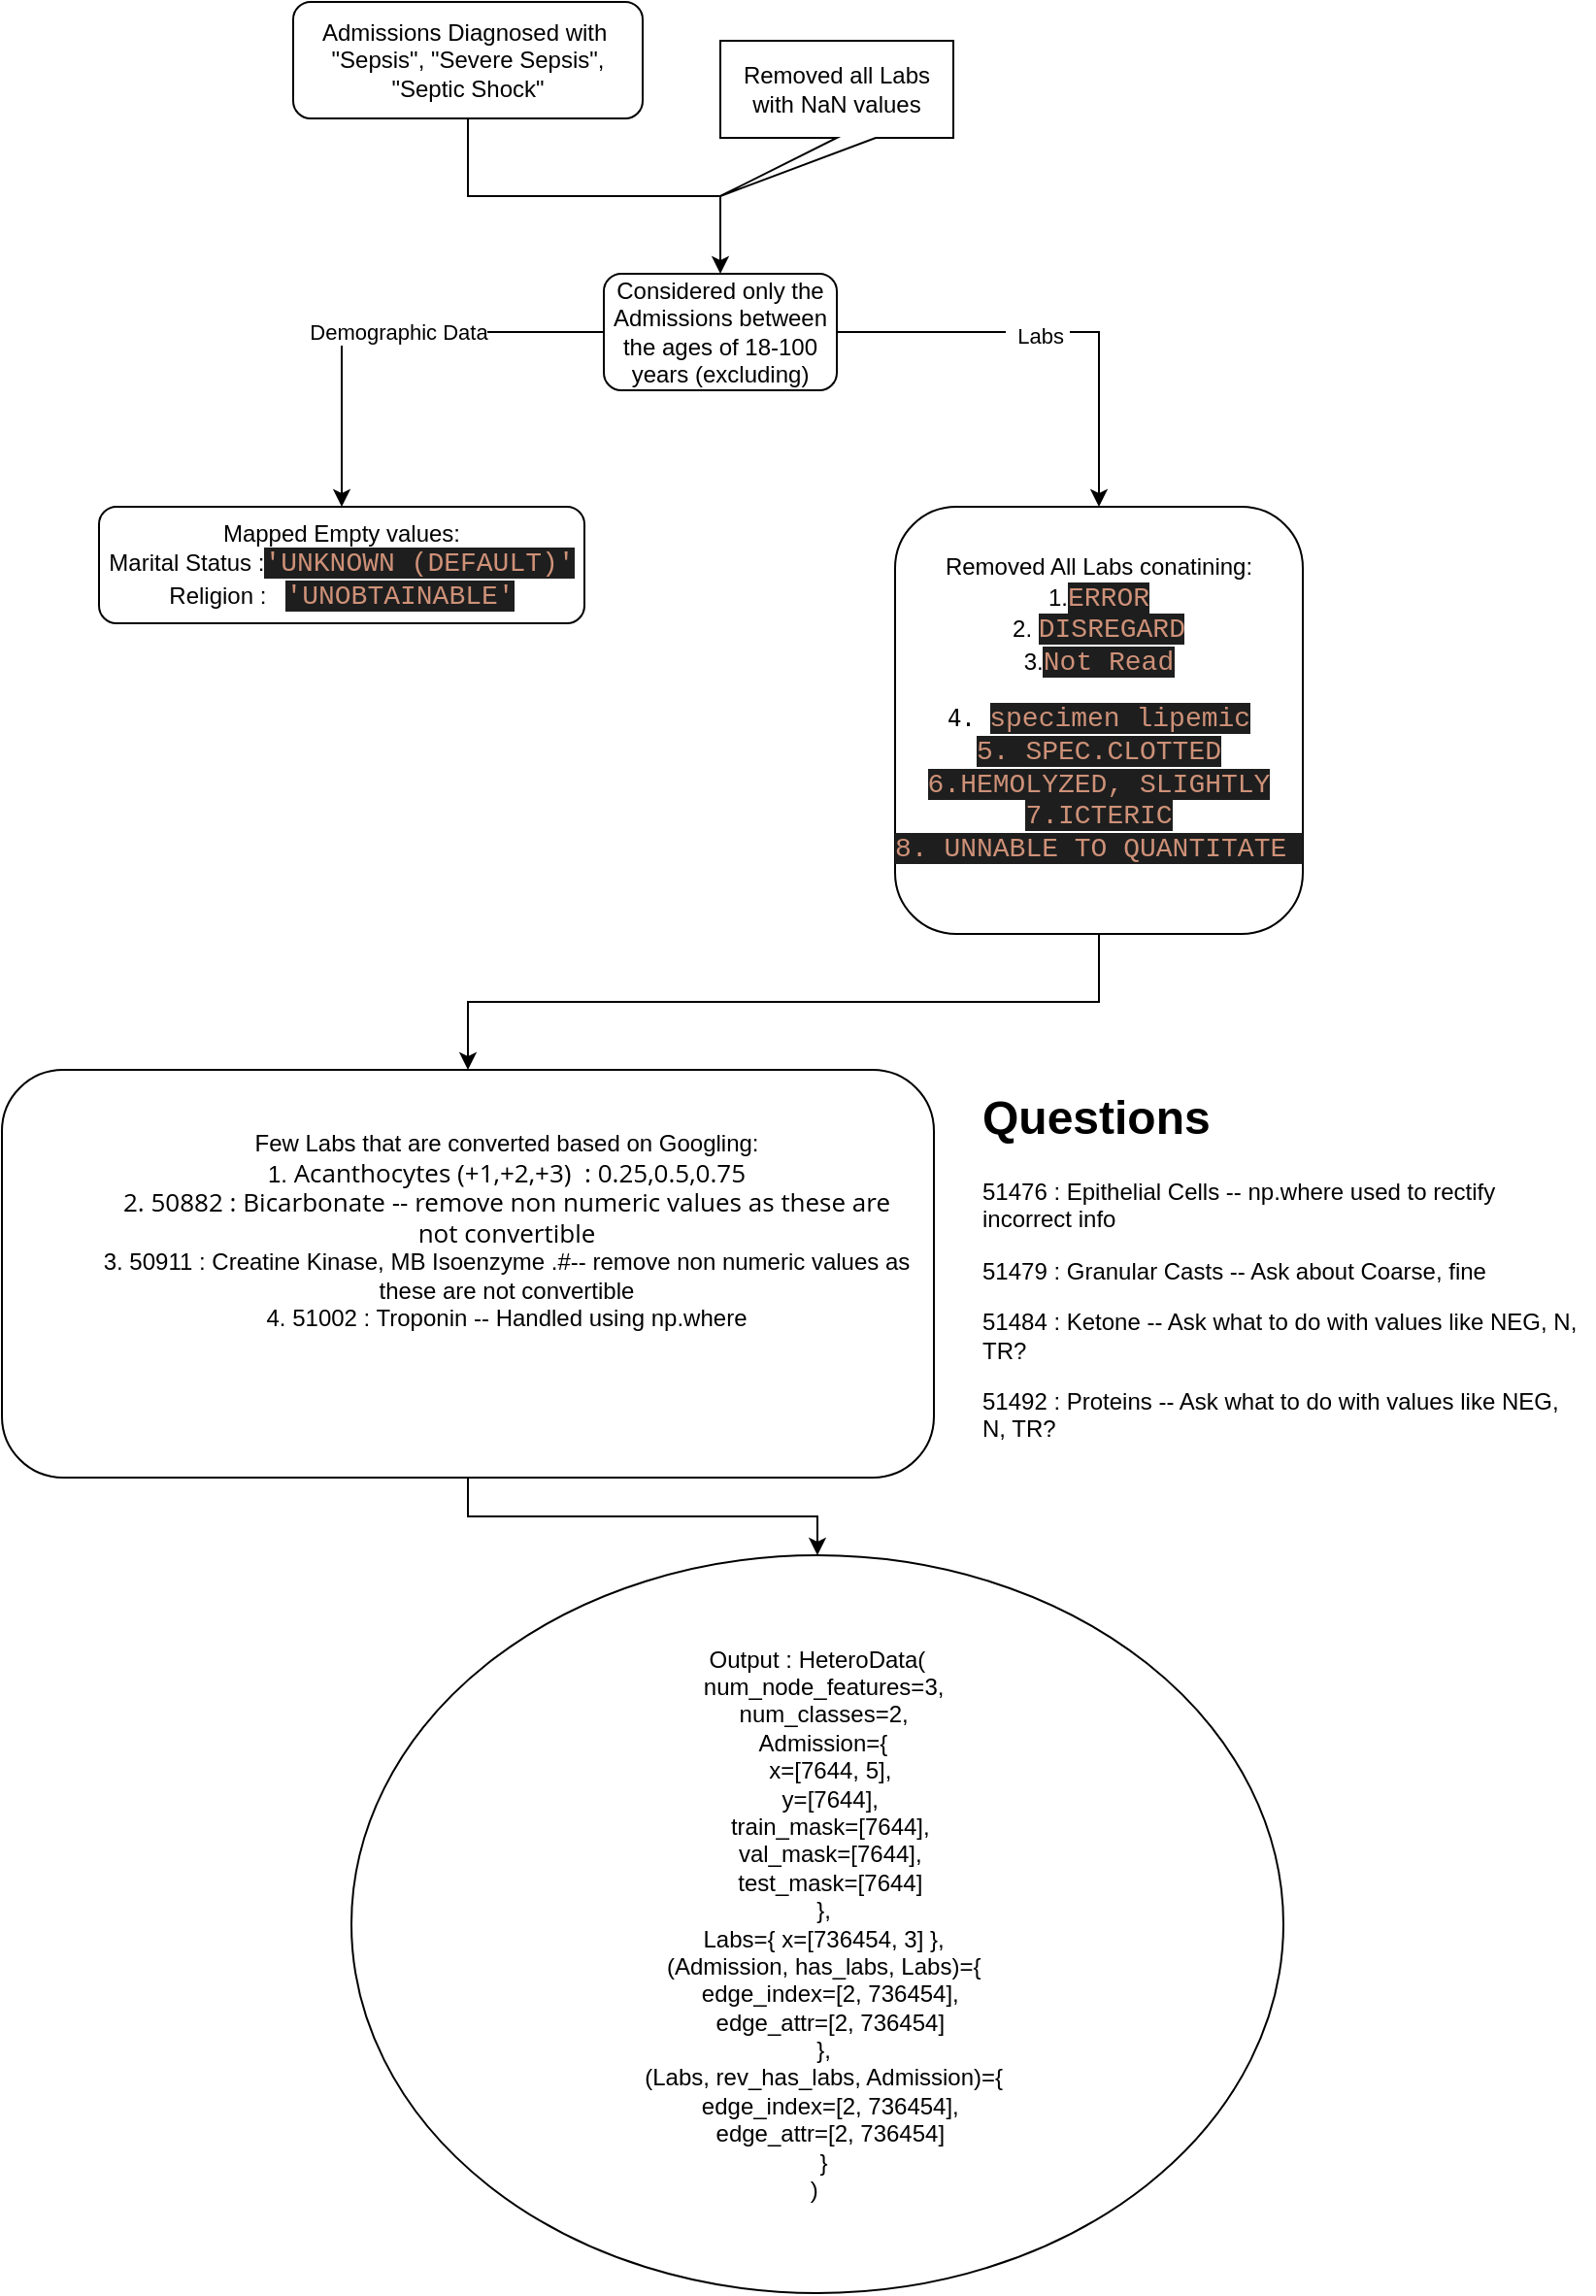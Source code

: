 <mxfile version="20.4.0" type="github">
  <diagram id="BUonVHQFYdTOmrVx8Azr" name="Page-1">
    <mxGraphModel dx="782" dy="460" grid="1" gridSize="10" guides="1" tooltips="1" connect="1" arrows="1" fold="1" page="1" pageScale="1" pageWidth="827" pageHeight="1169" math="0" shadow="0">
      <root>
        <mxCell id="0" />
        <mxCell id="1" parent="0" />
        <mxCell id="HxUZXKI_hmSF7GH5_cT5-3" value="" style="edgeStyle=orthogonalEdgeStyle;rounded=0;orthogonalLoop=1;jettySize=auto;html=1;" parent="1" source="HxUZXKI_hmSF7GH5_cT5-1" target="HxUZXKI_hmSF7GH5_cT5-2" edge="1">
          <mxGeometry relative="1" as="geometry" />
        </mxCell>
        <mxCell id="HxUZXKI_hmSF7GH5_cT5-1" value="Admissions Diagnosed with&amp;nbsp;&lt;br&gt;&quot;Sepsis&quot;, &quot;Severe Sepsis&quot;, &quot;Septic Shock&quot;" style="rounded=1;whiteSpace=wrap;html=1;" parent="1" vertex="1">
          <mxGeometry x="170" y="30" width="180" height="60" as="geometry" />
        </mxCell>
        <mxCell id="HxUZXKI_hmSF7GH5_cT5-10" value="" style="edgeStyle=orthogonalEdgeStyle;rounded=0;orthogonalLoop=1;jettySize=auto;html=1;" parent="1" source="HxUZXKI_hmSF7GH5_cT5-2" target="HxUZXKI_hmSF7GH5_cT5-9" edge="1">
          <mxGeometry relative="1" as="geometry" />
        </mxCell>
        <mxCell id="HxUZXKI_hmSF7GH5_cT5-11" value="Demographic Data" style="edgeLabel;html=1;align=center;verticalAlign=middle;resizable=0;points=[];" parent="HxUZXKI_hmSF7GH5_cT5-10" vertex="1" connectable="0">
          <mxGeometry x="-0.06" relative="1" as="geometry">
            <mxPoint as="offset" />
          </mxGeometry>
        </mxCell>
        <mxCell id="HxUZXKI_hmSF7GH5_cT5-13" value="" style="edgeStyle=orthogonalEdgeStyle;rounded=0;orthogonalLoop=1;jettySize=auto;html=1;" parent="1" source="HxUZXKI_hmSF7GH5_cT5-2" target="HxUZXKI_hmSF7GH5_cT5-12" edge="1">
          <mxGeometry relative="1" as="geometry" />
        </mxCell>
        <mxCell id="HxUZXKI_hmSF7GH5_cT5-14" value="&amp;nbsp; Labs&amp;nbsp;" style="edgeLabel;html=1;align=center;verticalAlign=middle;resizable=0;points=[];" parent="HxUZXKI_hmSF7GH5_cT5-13" vertex="1" connectable="0">
          <mxGeometry x="-0.087" y="-2" relative="1" as="geometry">
            <mxPoint as="offset" />
          </mxGeometry>
        </mxCell>
        <mxCell id="HxUZXKI_hmSF7GH5_cT5-2" value="Considered only the Admissions between the ages of 18-100 years (excluding)" style="whiteSpace=wrap;html=1;rounded=1;" parent="1" vertex="1">
          <mxGeometry x="330" y="170" width="120" height="60" as="geometry" />
        </mxCell>
        <mxCell id="HxUZXKI_hmSF7GH5_cT5-4" value="Removed all Labs with NaN values" style="shape=callout;whiteSpace=wrap;html=1;perimeter=calloutPerimeter;position2=0;" parent="1" vertex="1">
          <mxGeometry x="390" y="50" width="120" height="80" as="geometry" />
        </mxCell>
        <mxCell id="HxUZXKI_hmSF7GH5_cT5-9" value="Mapped Empty values:&lt;br&gt;Marital Status :&lt;span style=&quot;color: rgb(206, 145, 120); background-color: rgb(30, 30, 30); font-family: Consolas, &amp;quot;Courier New&amp;quot;, monospace; font-size: 14px;&quot;&gt;&#39;UNKNOWN&amp;nbsp;(DEFAULT)&#39;&lt;br&gt;&lt;/span&gt;&lt;span style=&quot;background-color: initial;&quot;&gt;Religion :&amp;nbsp; &amp;nbsp;&lt;/span&gt;&lt;span style=&quot;color: rgb(206, 145, 120); background-color: rgb(30, 30, 30); font-family: Consolas, &amp;quot;Courier New&amp;quot;, monospace; font-size: 14px;&quot;&gt;&#39;UNOBTAINABLE&#39;&lt;/span&gt;" style="whiteSpace=wrap;html=1;rounded=1;" parent="1" vertex="1">
          <mxGeometry x="70" y="290" width="250" height="60" as="geometry" />
        </mxCell>
        <mxCell id="HxUZXKI_hmSF7GH5_cT5-16" value="" style="edgeStyle=orthogonalEdgeStyle;rounded=0;orthogonalLoop=1;jettySize=auto;html=1;" parent="1" source="HxUZXKI_hmSF7GH5_cT5-12" target="HxUZXKI_hmSF7GH5_cT5-15" edge="1">
          <mxGeometry relative="1" as="geometry" />
        </mxCell>
        <mxCell id="HxUZXKI_hmSF7GH5_cT5-12" value="Removed All Labs conatining:&lt;br&gt;1.&lt;span style=&quot;color: rgb(206, 145, 120); background-color: rgb(30, 30, 30); font-family: Consolas, &amp;quot;Courier New&amp;quot;, monospace; font-size: 14px;&quot;&gt;ERROR&lt;/span&gt;&lt;br&gt;2.&amp;nbsp;&lt;span style=&quot;color: rgb(206, 145, 120); background-color: rgb(30, 30, 30); font-family: Consolas, &amp;quot;Courier New&amp;quot;, monospace; font-size: 14px;&quot;&gt;DISREGARD&lt;/span&gt;&lt;br&gt;3.&lt;font face=&quot;Consolas, Courier New, monospace&quot; color=&quot;#ce9178&quot;&gt;&lt;span style=&quot;font-size: 14px; background-color: rgb(30, 30, 30);&quot;&gt;Not Read&lt;/span&gt;&lt;/font&gt;&lt;pre&gt;4.&amp;nbsp;&lt;span style=&quot;color: rgb(206, 145, 120); background-color: rgb(30, 30, 30); font-family: Consolas, &amp;quot;Courier New&amp;quot;, monospace; font-size: 14px;&quot;&gt;specimen&amp;nbsp;lipemic&lt;/span&gt;&lt;span style=&quot;color: rgb(206, 145, 120); background-color: rgb(30, 30, 30); font-family: Consolas, &amp;quot;Courier New&amp;quot;, monospace; font-size: 14px;&quot;&gt;&lt;br&gt;&lt;/span&gt;&lt;span style=&quot;color: rgb(206, 145, 120); background-color: rgb(30, 30, 30); font-family: Consolas, &amp;quot;Courier New&amp;quot;, monospace; font-size: 14px;&quot;&gt;5. &lt;/span&gt;&lt;span style=&quot;color: rgb(206, 145, 120); background-color: rgb(30, 30, 30); font-family: Consolas, &amp;quot;Courier New&amp;quot;, monospace; font-size: 14px;&quot;&gt;SPEC.CLOTTED&lt;br&gt;&lt;/span&gt;&lt;span style=&quot;background-color: rgb(30, 30, 30); color: rgb(206, 145, 120); font-family: Consolas, &amp;quot;Courier New&amp;quot;, monospace; font-size: 14px;&quot;&gt;6.&lt;/span&gt;&lt;span style=&quot;color: rgb(206, 145, 120); background-color: rgb(30, 30, 30); font-family: Consolas, &amp;quot;Courier New&amp;quot;, monospace; font-size: 14px;&quot;&gt;HEMOLYZED,&amp;nbsp;SLIGHTLY&lt;br&gt;&lt;/span&gt;&lt;span style=&quot;background-color: rgb(30, 30, 30); color: rgb(206, 145, 120); font-family: Consolas, &amp;quot;Courier New&amp;quot;, monospace; font-size: 14px;&quot;&gt;7.&lt;/span&gt;&lt;span style=&quot;color: rgb(206, 145, 120); background-color: rgb(30, 30, 30); font-family: Consolas, &amp;quot;Courier New&amp;quot;, monospace; font-size: 14px;&quot;&gt;ICTERIC&lt;br&gt;&lt;/span&gt;&lt;span style=&quot;background-color: rgb(30, 30, 30); color: rgb(206, 145, 120); font-family: Consolas, &amp;quot;Courier New&amp;quot;, monospace; font-size: 14px;&quot;&gt;8.&amp;nbsp;&lt;/span&gt;&lt;span style=&quot;color: rgb(206, 145, 120); background-color: rgb(30, 30, 30); font-family: Consolas, &amp;quot;Courier New&amp;quot;, monospace; font-size: 14px;&quot;&gt;UNNABLE&amp;nbsp;TO&amp;nbsp;QUANTITATE&lt;/span&gt;&lt;span style=&quot;background-color: rgb(30, 30, 30); color: rgb(206, 145, 120); font-family: Consolas, &amp;quot;Courier New&amp;quot;, monospace; font-size: 14px;&quot;&gt;&amp;nbsp;&lt;/span&gt;&lt;/pre&gt;" style="whiteSpace=wrap;html=1;rounded=1;" parent="1" vertex="1">
          <mxGeometry x="480" y="290" width="210" height="220" as="geometry" />
        </mxCell>
        <mxCell id="HxUZXKI_hmSF7GH5_cT5-20" value="" style="edgeStyle=orthogonalEdgeStyle;rounded=0;orthogonalLoop=1;jettySize=auto;html=1;fontColor=#000000;" parent="1" source="HxUZXKI_hmSF7GH5_cT5-15" target="HxUZXKI_hmSF7GH5_cT5-19" edge="1">
          <mxGeometry relative="1" as="geometry" />
        </mxCell>
        <mxCell id="HxUZXKI_hmSF7GH5_cT5-15" value="&lt;blockquote style=&quot;margin: 0 0 0 40px; border: none; padding: 0px;&quot;&gt;Few Labs that are converted based on Googling:&lt;br&gt;1.&amp;nbsp;&lt;span style=&quot;text-align: start; background-color: rgb(255, 255, 255);&quot;&gt;&lt;font face=&quot;Open Sans, HelveticaNeue-Light, Helvetica Neue Light, Helvetica Neue, Helvetica, Arial, sans-serif&quot;&gt;&lt;span style=&quot;font-size: 13px;&quot;&gt;Acanthocytes (+1,+2,+3)&amp;nbsp; : 0.25,0.5,0.75&lt;/span&gt;&lt;/font&gt;&lt;br&gt;&lt;/span&gt;&lt;span style=&quot;text-align: start; background-color: rgb(255, 255, 255);&quot;&gt;&lt;font face=&quot;Open Sans, HelveticaNeue-Light, Helvetica Neue Light, Helvetica Neue, Helvetica, Arial, sans-serif&quot;&gt;&lt;span style=&quot;font-size: 13px;&quot;&gt;2. 50882 : Bicarbonate -- remove non numeric values as these are not&amp;nbsp;convertible&lt;br&gt;&lt;/span&gt;&lt;/font&gt;&lt;/span&gt;&lt;span style=&quot;text-align: start; background-color: rgb(255, 255, 255);&quot;&gt;3. 50911 : Creatine Kinase, MB Isoenzyme .#-- remove non numeric values as these are not convertible&lt;br&gt;&lt;/span&gt;&lt;span style=&quot;text-align: start; background-color: rgb(255, 255, 255);&quot;&gt;4. 51002 : Troponin -- Handled using np.where&lt;/span&gt;&lt;/blockquote&gt;&lt;span style=&quot;text-align: start; background-color: rgb(255, 255, 255);&quot;&gt;&lt;br&gt;&lt;font face=&quot;Open Sans, HelveticaNeue-Light, Helvetica Neue Light, Helvetica Neue, Helvetica, Arial, sans-serif&quot;&gt;&lt;span style=&quot;font-size: 13px;&quot;&gt;&amp;nbsp;&amp;nbsp;&lt;/span&gt;&lt;/font&gt;&lt;br&gt;&lt;br&gt;&lt;/span&gt;" style="whiteSpace=wrap;html=1;rounded=1;" parent="1" vertex="1">
          <mxGeometry x="20" y="580" width="480" height="210" as="geometry" />
        </mxCell>
        <mxCell id="HxUZXKI_hmSF7GH5_cT5-18" value="&lt;h1&gt;Questions&lt;/h1&gt;&lt;p&gt;51476 : Epithelial Cells -- np.where used to rectify incorrect info&lt;/p&gt;&lt;p&gt;51479 : Granular Casts -- Ask about Coarse, fine&lt;br&gt;&lt;/p&gt;&lt;p&gt;51484 : Ketone -- Ask what to do with values like NEG, N, TR?&lt;br&gt;&lt;/p&gt;&lt;p&gt;51492 : Proteins -- Ask what to do with values like NEG, N, TR?&lt;br&gt;&lt;/p&gt;&lt;p&gt;50827 : Ventilation Rate&amp;nbsp; -- Harmonic Mean good?&lt;/p&gt;" style="text;html=1;strokeColor=none;fillColor=none;spacing=5;spacingTop=-20;whiteSpace=wrap;overflow=hidden;rounded=0;labelBackgroundColor=#FFFFFF;fontColor=#000000;" parent="1" vertex="1">
          <mxGeometry x="520" y="585" width="320" height="195" as="geometry" />
        </mxCell>
        <mxCell id="HxUZXKI_hmSF7GH5_cT5-19" value="Output :&amp;nbsp;&lt;span style=&quot;background-color: initial;&quot;&gt;HeteroData(&lt;/span&gt;&lt;div&gt;&amp;nbsp; num_node_features=3,&lt;/div&gt;&lt;div&gt;&amp;nbsp; num_classes=2,&lt;/div&gt;&lt;div&gt;&amp;nbsp; Admission={&lt;/div&gt;&lt;div&gt;&amp;nbsp; &amp;nbsp; x=[7644, 5],&lt;/div&gt;&lt;div&gt;&amp;nbsp; &amp;nbsp; y=[7644],&lt;/div&gt;&lt;div&gt;&amp;nbsp; &amp;nbsp; train_mask=[7644],&lt;/div&gt;&lt;div&gt;&amp;nbsp; &amp;nbsp; val_mask=[7644],&lt;/div&gt;&lt;div&gt;&amp;nbsp; &amp;nbsp; test_mask=[7644]&lt;/div&gt;&lt;div&gt;&amp;nbsp; },&lt;/div&gt;&lt;div&gt;&amp;nbsp; Labs={ x=[736454, 3] },&lt;/div&gt;&lt;div&gt;&amp;nbsp; (Admission, has_labs, Labs)={&lt;/div&gt;&lt;div&gt;&amp;nbsp; &amp;nbsp; edge_index=[2, 736454],&lt;/div&gt;&lt;div&gt;&amp;nbsp; &amp;nbsp; edge_attr=[2, 736454]&lt;/div&gt;&lt;div&gt;&amp;nbsp; },&lt;/div&gt;&lt;div&gt;&amp;nbsp; (Labs, rev_has_labs, Admission)={&lt;/div&gt;&lt;div&gt;&amp;nbsp; &amp;nbsp; edge_index=[2, 736454],&lt;/div&gt;&lt;div&gt;&amp;nbsp; &amp;nbsp; edge_attr=[2, 736454]&lt;/div&gt;&lt;div&gt;&amp;nbsp; }&lt;/div&gt;&lt;span style=&quot;background-color: initial;&quot;&gt;)&lt;/span&gt;&amp;nbsp;" style="ellipse;whiteSpace=wrap;html=1;rounded=1;" parent="1" vertex="1">
          <mxGeometry x="200" y="830" width="480" height="380" as="geometry" />
        </mxCell>
      </root>
    </mxGraphModel>
  </diagram>
</mxfile>

